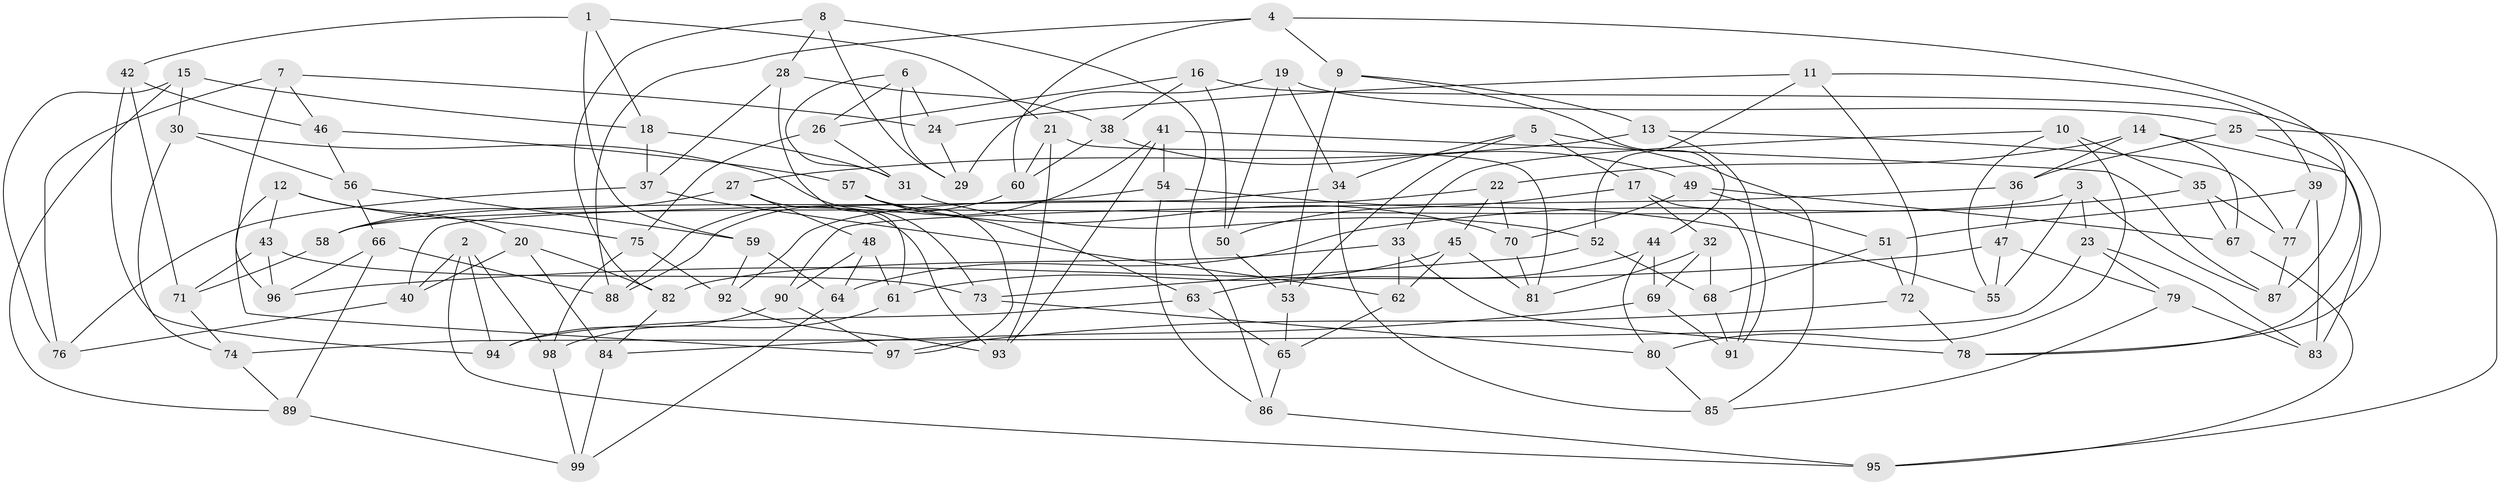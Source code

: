 // coarse degree distribution, {4: 0.034482758620689655, 6: 0.1724137931034483, 7: 0.27586206896551724, 8: 0.1724137931034483, 9: 0.13793103448275862, 5: 0.20689655172413793}
// Generated by graph-tools (version 1.1) at 2025/38/03/04/25 23:38:05]
// undirected, 99 vertices, 198 edges
graph export_dot {
  node [color=gray90,style=filled];
  1;
  2;
  3;
  4;
  5;
  6;
  7;
  8;
  9;
  10;
  11;
  12;
  13;
  14;
  15;
  16;
  17;
  18;
  19;
  20;
  21;
  22;
  23;
  24;
  25;
  26;
  27;
  28;
  29;
  30;
  31;
  32;
  33;
  34;
  35;
  36;
  37;
  38;
  39;
  40;
  41;
  42;
  43;
  44;
  45;
  46;
  47;
  48;
  49;
  50;
  51;
  52;
  53;
  54;
  55;
  56;
  57;
  58;
  59;
  60;
  61;
  62;
  63;
  64;
  65;
  66;
  67;
  68;
  69;
  70;
  71;
  72;
  73;
  74;
  75;
  76;
  77;
  78;
  79;
  80;
  81;
  82;
  83;
  84;
  85;
  86;
  87;
  88;
  89;
  90;
  91;
  92;
  93;
  94;
  95;
  96;
  97;
  98;
  99;
  1 -- 21;
  1 -- 59;
  1 -- 18;
  1 -- 42;
  2 -- 94;
  2 -- 98;
  2 -- 40;
  2 -- 95;
  3 -- 58;
  3 -- 87;
  3 -- 23;
  3 -- 55;
  4 -- 9;
  4 -- 60;
  4 -- 87;
  4 -- 88;
  5 -- 17;
  5 -- 85;
  5 -- 53;
  5 -- 34;
  6 -- 26;
  6 -- 24;
  6 -- 29;
  6 -- 31;
  7 -- 24;
  7 -- 76;
  7 -- 46;
  7 -- 96;
  8 -- 28;
  8 -- 82;
  8 -- 86;
  8 -- 29;
  9 -- 44;
  9 -- 53;
  9 -- 13;
  10 -- 35;
  10 -- 33;
  10 -- 55;
  10 -- 80;
  11 -- 39;
  11 -- 24;
  11 -- 72;
  11 -- 52;
  12 -- 20;
  12 -- 43;
  12 -- 75;
  12 -- 97;
  13 -- 77;
  13 -- 91;
  13 -- 27;
  14 -- 83;
  14 -- 22;
  14 -- 67;
  14 -- 36;
  15 -- 76;
  15 -- 18;
  15 -- 89;
  15 -- 30;
  16 -- 26;
  16 -- 78;
  16 -- 50;
  16 -- 38;
  17 -- 91;
  17 -- 50;
  17 -- 32;
  18 -- 31;
  18 -- 37;
  19 -- 29;
  19 -- 34;
  19 -- 25;
  19 -- 50;
  20 -- 82;
  20 -- 40;
  20 -- 84;
  21 -- 60;
  21 -- 93;
  21 -- 81;
  22 -- 45;
  22 -- 92;
  22 -- 70;
  23 -- 74;
  23 -- 79;
  23 -- 83;
  24 -- 29;
  25 -- 95;
  25 -- 36;
  25 -- 78;
  26 -- 75;
  26 -- 31;
  27 -- 48;
  27 -- 93;
  27 -- 58;
  28 -- 61;
  28 -- 38;
  28 -- 37;
  30 -- 56;
  30 -- 74;
  30 -- 73;
  31 -- 52;
  32 -- 81;
  32 -- 69;
  32 -- 68;
  33 -- 78;
  33 -- 82;
  33 -- 62;
  34 -- 40;
  34 -- 85;
  35 -- 77;
  35 -- 67;
  35 -- 64;
  36 -- 47;
  36 -- 90;
  37 -- 76;
  37 -- 62;
  38 -- 60;
  38 -- 49;
  39 -- 51;
  39 -- 83;
  39 -- 77;
  40 -- 76;
  41 -- 93;
  41 -- 54;
  41 -- 88;
  41 -- 87;
  42 -- 46;
  42 -- 94;
  42 -- 71;
  43 -- 73;
  43 -- 96;
  43 -- 71;
  44 -- 80;
  44 -- 69;
  44 -- 63;
  45 -- 61;
  45 -- 81;
  45 -- 62;
  46 -- 57;
  46 -- 56;
  47 -- 55;
  47 -- 96;
  47 -- 79;
  48 -- 90;
  48 -- 61;
  48 -- 64;
  49 -- 70;
  49 -- 67;
  49 -- 51;
  50 -- 53;
  51 -- 68;
  51 -- 72;
  52 -- 73;
  52 -- 68;
  53 -- 65;
  54 -- 86;
  54 -- 58;
  54 -- 55;
  56 -- 66;
  56 -- 59;
  57 -- 63;
  57 -- 70;
  57 -- 97;
  58 -- 71;
  59 -- 64;
  59 -- 92;
  60 -- 88;
  61 -- 98;
  62 -- 65;
  63 -- 94;
  63 -- 65;
  64 -- 99;
  65 -- 86;
  66 -- 96;
  66 -- 88;
  66 -- 89;
  67 -- 95;
  68 -- 91;
  69 -- 84;
  69 -- 91;
  70 -- 81;
  71 -- 74;
  72 -- 97;
  72 -- 78;
  73 -- 80;
  74 -- 89;
  75 -- 98;
  75 -- 92;
  77 -- 87;
  79 -- 83;
  79 -- 85;
  80 -- 85;
  82 -- 84;
  84 -- 99;
  86 -- 95;
  89 -- 99;
  90 -- 97;
  90 -- 94;
  92 -- 93;
  98 -- 99;
}
